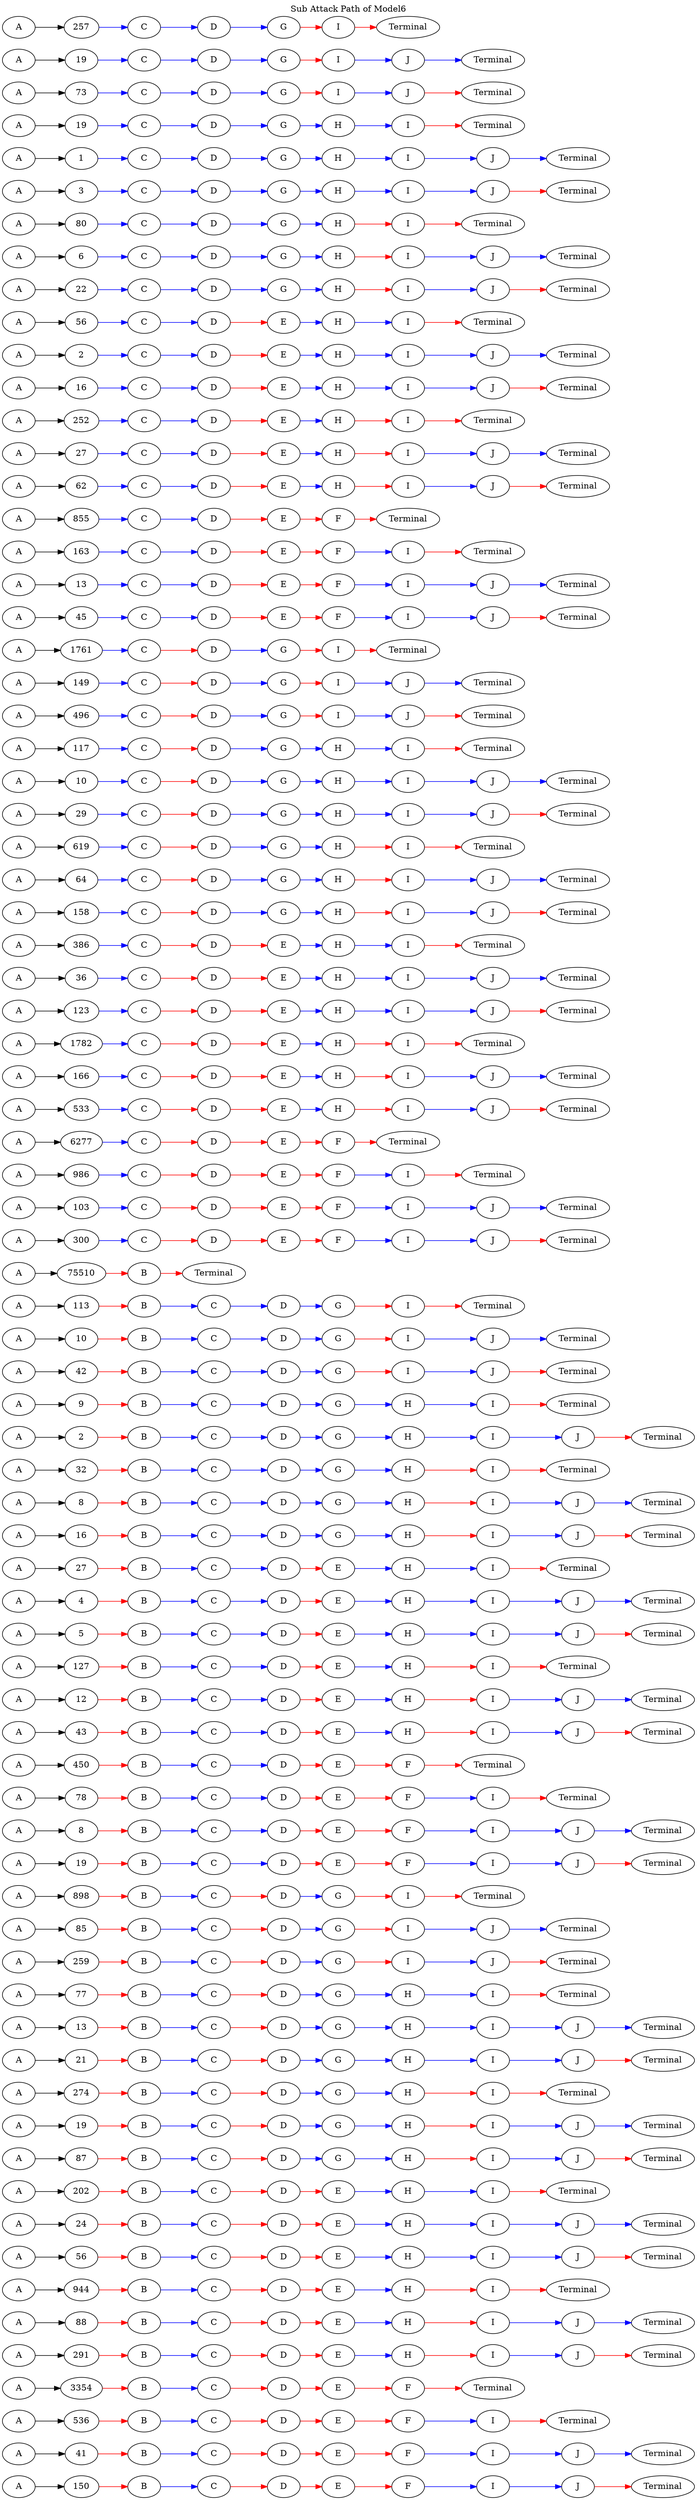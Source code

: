 // Sub Attack Path
digraph SubAttackPathModel {
	graph [label="Sub Attack Path of Model6" labelloc=t rankdir=LR]
	A1 [label=A]
	number_of_attack1 [label=150]
	A1 -> number_of_attack1
	B1 [label=B]
	number_of_attack1 -> B1 [color=red]
	C1 [label=C]
	B1 -> C1 [color=blue]
	D1 [label=D]
	C1 -> D1 [color=red]
	E1 [label=E]
	D1 -> E1 [color=red]
	F1 [label=F]
	E1 -> F1 [color=red]
	I1 [label=I]
	F1 -> I1 [color=blue]
	J1 [label=J]
	I1 -> J1 [color=blue]
	Terminal1 [label=Terminal]
	J1 -> Terminal1 [color=red]
	A2 [label=A]
	number_of_attack2 [label=41]
	A2 -> number_of_attack2
	B2 [label=B]
	number_of_attack2 -> B2 [color=red]
	C2 [label=C]
	B2 -> C2 [color=blue]
	D2 [label=D]
	C2 -> D2 [color=red]
	E2 [label=E]
	D2 -> E2 [color=red]
	F2 [label=F]
	E2 -> F2 [color=red]
	I2 [label=I]
	F2 -> I2 [color=blue]
	J2 [label=J]
	I2 -> J2 [color=blue]
	Terminal2 [label=Terminal]
	J2 -> Terminal2 [color=blue]
	A3 [label=A]
	number_of_attack3 [label=536]
	A3 -> number_of_attack3
	B3 [label=B]
	number_of_attack3 -> B3 [color=red]
	C3 [label=C]
	B3 -> C3 [color=blue]
	D3 [label=D]
	C3 -> D3 [color=red]
	E3 [label=E]
	D3 -> E3 [color=red]
	F3 [label=F]
	E3 -> F3 [color=red]
	I3 [label=I]
	F3 -> I3 [color=blue]
	Terminal3 [label=Terminal]
	I3 -> Terminal3 [color=red]
	A4 [label=A]
	number_of_attack4 [label=3354]
	A4 -> number_of_attack4
	B4 [label=B]
	number_of_attack4 -> B4 [color=red]
	C4 [label=C]
	B4 -> C4 [color=blue]
	D4 [label=D]
	C4 -> D4 [color=red]
	E4 [label=E]
	D4 -> E4 [color=red]
	F4 [label=F]
	E4 -> F4 [color=red]
	Terminal4 [label=Terminal]
	F4 -> Terminal4 [color=red]
	A5 [label=A]
	number_of_attack5 [label=291]
	A5 -> number_of_attack5
	B5 [label=B]
	number_of_attack5 -> B5 [color=red]
	C5 [label=C]
	B5 -> C5 [color=blue]
	D5 [label=D]
	C5 -> D5 [color=red]
	E5 [label=E]
	D5 -> E5 [color=red]
	H5 [label=H]
	E5 -> H5 [color=blue]
	I5 [label=I]
	H5 -> I5 [color=red]
	J5 [label=J]
	I5 -> J5 [color=blue]
	Terminal5 [label=Terminal]
	J5 -> Terminal5 [color=red]
	A6 [label=A]
	number_of_attack6 [label=88]
	A6 -> number_of_attack6
	B6 [label=B]
	number_of_attack6 -> B6 [color=red]
	C6 [label=C]
	B6 -> C6 [color=blue]
	D6 [label=D]
	C6 -> D6 [color=red]
	E6 [label=E]
	D6 -> E6 [color=red]
	H6 [label=H]
	E6 -> H6 [color=blue]
	I6 [label=I]
	H6 -> I6 [color=red]
	J6 [label=J]
	I6 -> J6 [color=blue]
	Terminal6 [label=Terminal]
	J6 -> Terminal6 [color=blue]
	A7 [label=A]
	number_of_attack7 [label=944]
	A7 -> number_of_attack7
	B7 [label=B]
	number_of_attack7 -> B7 [color=red]
	C7 [label=C]
	B7 -> C7 [color=blue]
	D7 [label=D]
	C7 -> D7 [color=red]
	E7 [label=E]
	D7 -> E7 [color=red]
	H7 [label=H]
	E7 -> H7 [color=blue]
	I7 [label=I]
	H7 -> I7 [color=red]
	Terminal7 [label=Terminal]
	I7 -> Terminal7 [color=red]
	A8 [label=A]
	number_of_attack8 [label=56]
	A8 -> number_of_attack8
	B8 [label=B]
	number_of_attack8 -> B8 [color=red]
	C8 [label=C]
	B8 -> C8 [color=blue]
	D8 [label=D]
	C8 -> D8 [color=red]
	E8 [label=E]
	D8 -> E8 [color=red]
	H8 [label=H]
	E8 -> H8 [color=blue]
	I8 [label=I]
	H8 -> I8 [color=blue]
	J8 [label=J]
	I8 -> J8 [color=blue]
	Terminal8 [label=Terminal]
	J8 -> Terminal8 [color=red]
	A9 [label=A]
	number_of_attack9 [label=24]
	A9 -> number_of_attack9
	B9 [label=B]
	number_of_attack9 -> B9 [color=red]
	C9 [label=C]
	B9 -> C9 [color=blue]
	D9 [label=D]
	C9 -> D9 [color=red]
	E9 [label=E]
	D9 -> E9 [color=red]
	H9 [label=H]
	E9 -> H9 [color=blue]
	I9 [label=I]
	H9 -> I9 [color=blue]
	J9 [label=J]
	I9 -> J9 [color=blue]
	Terminal9 [label=Terminal]
	J9 -> Terminal9 [color=blue]
	A10 [label=A]
	number_of_attack10 [label=202]
	A10 -> number_of_attack10
	B10 [label=B]
	number_of_attack10 -> B10 [color=red]
	C10 [label=C]
	B10 -> C10 [color=blue]
	D10 [label=D]
	C10 -> D10 [color=red]
	E10 [label=E]
	D10 -> E10 [color=red]
	H10 [label=H]
	E10 -> H10 [color=blue]
	I10 [label=I]
	H10 -> I10 [color=blue]
	Terminal10 [label=Terminal]
	I10 -> Terminal10 [color=red]
	A11 [label=A]
	number_of_attack11 [label=87]
	A11 -> number_of_attack11
	B11 [label=B]
	number_of_attack11 -> B11 [color=red]
	C11 [label=C]
	B11 -> C11 [color=blue]
	D11 [label=D]
	C11 -> D11 [color=red]
	G11 [label=G]
	D11 -> G11 [color=blue]
	H11 [label=H]
	G11 -> H11 [color=blue]
	I11 [label=I]
	H11 -> I11 [color=red]
	J11 [label=J]
	I11 -> J11 [color=blue]
	Terminal11 [label=Terminal]
	J11 -> Terminal11 [color=red]
	A12 [label=A]
	number_of_attack12 [label=19]
	A12 -> number_of_attack12
	B12 [label=B]
	number_of_attack12 -> B12 [color=red]
	C12 [label=C]
	B12 -> C12 [color=blue]
	D12 [label=D]
	C12 -> D12 [color=red]
	G12 [label=G]
	D12 -> G12 [color=blue]
	H12 [label=H]
	G12 -> H12 [color=blue]
	I12 [label=I]
	H12 -> I12 [color=red]
	J12 [label=J]
	I12 -> J12 [color=blue]
	Terminal12 [label=Terminal]
	J12 -> Terminal12 [color=blue]
	A13 [label=A]
	number_of_attack13 [label=274]
	A13 -> number_of_attack13
	B13 [label=B]
	number_of_attack13 -> B13 [color=red]
	C13 [label=C]
	B13 -> C13 [color=blue]
	D13 [label=D]
	C13 -> D13 [color=red]
	G13 [label=G]
	D13 -> G13 [color=blue]
	H13 [label=H]
	G13 -> H13 [color=blue]
	I13 [label=I]
	H13 -> I13 [color=red]
	Terminal13 [label=Terminal]
	I13 -> Terminal13 [color=red]
	A14 [label=A]
	number_of_attack14 [label=21]
	A14 -> number_of_attack14
	B14 [label=B]
	number_of_attack14 -> B14 [color=red]
	C14 [label=C]
	B14 -> C14 [color=blue]
	D14 [label=D]
	C14 -> D14 [color=red]
	G14 [label=G]
	D14 -> G14 [color=blue]
	H14 [label=H]
	G14 -> H14 [color=blue]
	I14 [label=I]
	H14 -> I14 [color=blue]
	J14 [label=J]
	I14 -> J14 [color=blue]
	Terminal14 [label=Terminal]
	J14 -> Terminal14 [color=red]
	A15 [label=A]
	number_of_attack15 [label=13]
	A15 -> number_of_attack15
	B15 [label=B]
	number_of_attack15 -> B15 [color=red]
	C15 [label=C]
	B15 -> C15 [color=blue]
	D15 [label=D]
	C15 -> D15 [color=red]
	G15 [label=G]
	D15 -> G15 [color=blue]
	H15 [label=H]
	G15 -> H15 [color=blue]
	I15 [label=I]
	H15 -> I15 [color=blue]
	J15 [label=J]
	I15 -> J15 [color=blue]
	Terminal15 [label=Terminal]
	J15 -> Terminal15 [color=blue]
	A16 [label=A]
	number_of_attack16 [label=77]
	A16 -> number_of_attack16
	B16 [label=B]
	number_of_attack16 -> B16 [color=red]
	C16 [label=C]
	B16 -> C16 [color=blue]
	D16 [label=D]
	C16 -> D16 [color=red]
	G16 [label=G]
	D16 -> G16 [color=blue]
	H16 [label=H]
	G16 -> H16 [color=blue]
	I16 [label=I]
	H16 -> I16 [color=blue]
	Terminal16 [label=Terminal]
	I16 -> Terminal16 [color=red]
	A17 [label=A]
	number_of_attack17 [label=259]
	A17 -> number_of_attack17
	B17 [label=B]
	number_of_attack17 -> B17 [color=red]
	C17 [label=C]
	B17 -> C17 [color=blue]
	D17 [label=D]
	C17 -> D17 [color=red]
	G17 [label=G]
	D17 -> G17 [color=blue]
	I17 [label=I]
	G17 -> I17 [color=red]
	J17 [label=J]
	I17 -> J17 [color=blue]
	Terminal17 [label=Terminal]
	J17 -> Terminal17 [color=red]
	A18 [label=A]
	number_of_attack18 [label=85]
	A18 -> number_of_attack18
	B18 [label=B]
	number_of_attack18 -> B18 [color=red]
	C18 [label=C]
	B18 -> C18 [color=blue]
	D18 [label=D]
	C18 -> D18 [color=red]
	G18 [label=G]
	D18 -> G18 [color=blue]
	I18 [label=I]
	G18 -> I18 [color=red]
	J18 [label=J]
	I18 -> J18 [color=blue]
	Terminal18 [label=Terminal]
	J18 -> Terminal18 [color=blue]
	A19 [label=A]
	number_of_attack19 [label=898]
	A19 -> number_of_attack19
	B19 [label=B]
	number_of_attack19 -> B19 [color=red]
	C19 [label=C]
	B19 -> C19 [color=blue]
	D19 [label=D]
	C19 -> D19 [color=red]
	G19 [label=G]
	D19 -> G19 [color=blue]
	I19 [label=I]
	G19 -> I19 [color=red]
	Terminal19 [label=Terminal]
	I19 -> Terminal19 [color=red]
	A20 [label=A]
	number_of_attack20 [label=19]
	A20 -> number_of_attack20
	B20 [label=B]
	number_of_attack20 -> B20 [color=red]
	C20 [label=C]
	B20 -> C20 [color=blue]
	D20 [label=D]
	C20 -> D20 [color=blue]
	E20 [label=E]
	D20 -> E20 [color=red]
	F20 [label=F]
	E20 -> F20 [color=red]
	I20 [label=I]
	F20 -> I20 [color=blue]
	J20 [label=J]
	I20 -> J20 [color=blue]
	Terminal20 [label=Terminal]
	J20 -> Terminal20 [color=red]
	A21 [label=A]
	number_of_attack21 [label=8]
	A21 -> number_of_attack21
	B21 [label=B]
	number_of_attack21 -> B21 [color=red]
	C21 [label=C]
	B21 -> C21 [color=blue]
	D21 [label=D]
	C21 -> D21 [color=blue]
	E21 [label=E]
	D21 -> E21 [color=red]
	F21 [label=F]
	E21 -> F21 [color=red]
	I21 [label=I]
	F21 -> I21 [color=blue]
	J21 [label=J]
	I21 -> J21 [color=blue]
	Terminal21 [label=Terminal]
	J21 -> Terminal21 [color=blue]
	A22 [label=A]
	number_of_attack22 [label=78]
	A22 -> number_of_attack22
	B22 [label=B]
	number_of_attack22 -> B22 [color=red]
	C22 [label=C]
	B22 -> C22 [color=blue]
	D22 [label=D]
	C22 -> D22 [color=blue]
	E22 [label=E]
	D22 -> E22 [color=red]
	F22 [label=F]
	E22 -> F22 [color=red]
	I22 [label=I]
	F22 -> I22 [color=blue]
	Terminal22 [label=Terminal]
	I22 -> Terminal22 [color=red]
	A23 [label=A]
	number_of_attack23 [label=450]
	A23 -> number_of_attack23
	B23 [label=B]
	number_of_attack23 -> B23 [color=red]
	C23 [label=C]
	B23 -> C23 [color=blue]
	D23 [label=D]
	C23 -> D23 [color=blue]
	E23 [label=E]
	D23 -> E23 [color=red]
	F23 [label=F]
	E23 -> F23 [color=red]
	Terminal23 [label=Terminal]
	F23 -> Terminal23 [color=red]
	A24 [label=A]
	number_of_attack24 [label=43]
	A24 -> number_of_attack24
	B24 [label=B]
	number_of_attack24 -> B24 [color=red]
	C24 [label=C]
	B24 -> C24 [color=blue]
	D24 [label=D]
	C24 -> D24 [color=blue]
	E24 [label=E]
	D24 -> E24 [color=red]
	H24 [label=H]
	E24 -> H24 [color=blue]
	I24 [label=I]
	H24 -> I24 [color=red]
	J24 [label=J]
	I24 -> J24 [color=blue]
	Terminal24 [label=Terminal]
	J24 -> Terminal24 [color=red]
	A25 [label=A]
	number_of_attack25 [label=12]
	A25 -> number_of_attack25
	B25 [label=B]
	number_of_attack25 -> B25 [color=red]
	C25 [label=C]
	B25 -> C25 [color=blue]
	D25 [label=D]
	C25 -> D25 [color=blue]
	E25 [label=E]
	D25 -> E25 [color=red]
	H25 [label=H]
	E25 -> H25 [color=blue]
	I25 [label=I]
	H25 -> I25 [color=red]
	J25 [label=J]
	I25 -> J25 [color=blue]
	Terminal25 [label=Terminal]
	J25 -> Terminal25 [color=blue]
	A26 [label=A]
	number_of_attack26 [label=127]
	A26 -> number_of_attack26
	B26 [label=B]
	number_of_attack26 -> B26 [color=red]
	C26 [label=C]
	B26 -> C26 [color=blue]
	D26 [label=D]
	C26 -> D26 [color=blue]
	E26 [label=E]
	D26 -> E26 [color=red]
	H26 [label=H]
	E26 -> H26 [color=blue]
	I26 [label=I]
	H26 -> I26 [color=red]
	Terminal26 [label=Terminal]
	I26 -> Terminal26 [color=red]
	A27 [label=A]
	number_of_attack27 [label=5]
	A27 -> number_of_attack27
	B27 [label=B]
	number_of_attack27 -> B27 [color=red]
	C27 [label=C]
	B27 -> C27 [color=blue]
	D27 [label=D]
	C27 -> D27 [color=blue]
	E27 [label=E]
	D27 -> E27 [color=red]
	H27 [label=H]
	E27 -> H27 [color=blue]
	I27 [label=I]
	H27 -> I27 [color=blue]
	J27 [label=J]
	I27 -> J27 [color=blue]
	Terminal27 [label=Terminal]
	J27 -> Terminal27 [color=red]
	A28 [label=A]
	number_of_attack28 [label=4]
	A28 -> number_of_attack28
	B28 [label=B]
	number_of_attack28 -> B28 [color=red]
	C28 [label=C]
	B28 -> C28 [color=blue]
	D28 [label=D]
	C28 -> D28 [color=blue]
	E28 [label=E]
	D28 -> E28 [color=red]
	H28 [label=H]
	E28 -> H28 [color=blue]
	I28 [label=I]
	H28 -> I28 [color=blue]
	J28 [label=J]
	I28 -> J28 [color=blue]
	Terminal28 [label=Terminal]
	J28 -> Terminal28 [color=blue]
	A29 [label=A]
	number_of_attack29 [label=27]
	A29 -> number_of_attack29
	B29 [label=B]
	number_of_attack29 -> B29 [color=red]
	C29 [label=C]
	B29 -> C29 [color=blue]
	D29 [label=D]
	C29 -> D29 [color=blue]
	E29 [label=E]
	D29 -> E29 [color=red]
	H29 [label=H]
	E29 -> H29 [color=blue]
	I29 [label=I]
	H29 -> I29 [color=blue]
	Terminal29 [label=Terminal]
	I29 -> Terminal29 [color=red]
	A30 [label=A]
	number_of_attack30 [label=16]
	A30 -> number_of_attack30
	B30 [label=B]
	number_of_attack30 -> B30 [color=red]
	C30 [label=C]
	B30 -> C30 [color=blue]
	D30 [label=D]
	C30 -> D30 [color=blue]
	G30 [label=G]
	D30 -> G30 [color=blue]
	H30 [label=H]
	G30 -> H30 [color=blue]
	I30 [label=I]
	H30 -> I30 [color=red]
	J30 [label=J]
	I30 -> J30 [color=blue]
	Terminal30 [label=Terminal]
	J30 -> Terminal30 [color=red]
	A31 [label=A]
	number_of_attack31 [label=8]
	A31 -> number_of_attack31
	B31 [label=B]
	number_of_attack31 -> B31 [color=red]
	C31 [label=C]
	B31 -> C31 [color=blue]
	D31 [label=D]
	C31 -> D31 [color=blue]
	G31 [label=G]
	D31 -> G31 [color=blue]
	H31 [label=H]
	G31 -> H31 [color=blue]
	I31 [label=I]
	H31 -> I31 [color=red]
	J31 [label=J]
	I31 -> J31 [color=blue]
	Terminal31 [label=Terminal]
	J31 -> Terminal31 [color=blue]
	A32 [label=A]
	number_of_attack32 [label=32]
	A32 -> number_of_attack32
	B32 [label=B]
	number_of_attack32 -> B32 [color=red]
	C32 [label=C]
	B32 -> C32 [color=blue]
	D32 [label=D]
	C32 -> D32 [color=blue]
	G32 [label=G]
	D32 -> G32 [color=blue]
	H32 [label=H]
	G32 -> H32 [color=blue]
	I32 [label=I]
	H32 -> I32 [color=red]
	Terminal32 [label=Terminal]
	I32 -> Terminal32 [color=red]
	A33 [label=A]
	number_of_attack33 [label=2]
	A33 -> number_of_attack33
	B33 [label=B]
	number_of_attack33 -> B33 [color=red]
	C33 [label=C]
	B33 -> C33 [color=blue]
	D33 [label=D]
	C33 -> D33 [color=blue]
	G33 [label=G]
	D33 -> G33 [color=blue]
	H33 [label=H]
	G33 -> H33 [color=blue]
	I33 [label=I]
	H33 -> I33 [color=blue]
	J33 [label=J]
	I33 -> J33 [color=blue]
	Terminal33 [label=Terminal]
	J33 -> Terminal33 [color=red]
	A34 [label=A]
	number_of_attack34 [label=9]
	A34 -> number_of_attack34
	B34 [label=B]
	number_of_attack34 -> B34 [color=red]
	C34 [label=C]
	B34 -> C34 [color=blue]
	D34 [label=D]
	C34 -> D34 [color=blue]
	G34 [label=G]
	D34 -> G34 [color=blue]
	H34 [label=H]
	G34 -> H34 [color=blue]
	I34 [label=I]
	H34 -> I34 [color=blue]
	Terminal34 [label=Terminal]
	I34 -> Terminal34 [color=red]
	A35 [label=A]
	number_of_attack35 [label=42]
	A35 -> number_of_attack35
	B35 [label=B]
	number_of_attack35 -> B35 [color=red]
	C35 [label=C]
	B35 -> C35 [color=blue]
	D35 [label=D]
	C35 -> D35 [color=blue]
	G35 [label=G]
	D35 -> G35 [color=blue]
	I35 [label=I]
	G35 -> I35 [color=red]
	J35 [label=J]
	I35 -> J35 [color=blue]
	Terminal35 [label=Terminal]
	J35 -> Terminal35 [color=red]
	A36 [label=A]
	number_of_attack36 [label=10]
	A36 -> number_of_attack36
	B36 [label=B]
	number_of_attack36 -> B36 [color=red]
	C36 [label=C]
	B36 -> C36 [color=blue]
	D36 [label=D]
	C36 -> D36 [color=blue]
	G36 [label=G]
	D36 -> G36 [color=blue]
	I36 [label=I]
	G36 -> I36 [color=red]
	J36 [label=J]
	I36 -> J36 [color=blue]
	Terminal36 [label=Terminal]
	J36 -> Terminal36 [color=blue]
	A37 [label=A]
	number_of_attack37 [label=113]
	A37 -> number_of_attack37
	B37 [label=B]
	number_of_attack37 -> B37 [color=red]
	C37 [label=C]
	B37 -> C37 [color=blue]
	D37 [label=D]
	C37 -> D37 [color=blue]
	G37 [label=G]
	D37 -> G37 [color=blue]
	I37 [label=I]
	G37 -> I37 [color=red]
	Terminal37 [label=Terminal]
	I37 -> Terminal37 [color=red]
	A38 [label=A]
	number_of_attack38 [label=75510]
	A38 -> number_of_attack38
	B38 [label=B]
	number_of_attack38 -> B38 [color=red]
	Terminal38 [label=Terminal]
	B38 -> Terminal38 [color=red]
	A39 [label=A]
	number_of_attack39 [label=300]
	A39 -> number_of_attack39
	C39 [label=C]
	number_of_attack39 -> C39 [color=blue]
	D39 [label=D]
	C39 -> D39 [color=red]
	E39 [label=E]
	D39 -> E39 [color=red]
	F39 [label=F]
	E39 -> F39 [color=red]
	I39 [label=I]
	F39 -> I39 [color=blue]
	J39 [label=J]
	I39 -> J39 [color=blue]
	Terminal39 [label=Terminal]
	J39 -> Terminal39 [color=red]
	A40 [label=A]
	number_of_attack40 [label=103]
	A40 -> number_of_attack40
	C40 [label=C]
	number_of_attack40 -> C40 [color=blue]
	D40 [label=D]
	C40 -> D40 [color=red]
	E40 [label=E]
	D40 -> E40 [color=red]
	F40 [label=F]
	E40 -> F40 [color=red]
	I40 [label=I]
	F40 -> I40 [color=blue]
	J40 [label=J]
	I40 -> J40 [color=blue]
	Terminal40 [label=Terminal]
	J40 -> Terminal40 [color=blue]
	A41 [label=A]
	number_of_attack41 [label=986]
	A41 -> number_of_attack41
	C41 [label=C]
	number_of_attack41 -> C41 [color=blue]
	D41 [label=D]
	C41 -> D41 [color=red]
	E41 [label=E]
	D41 -> E41 [color=red]
	F41 [label=F]
	E41 -> F41 [color=red]
	I41 [label=I]
	F41 -> I41 [color=blue]
	Terminal41 [label=Terminal]
	I41 -> Terminal41 [color=red]
	A42 [label=A]
	number_of_attack42 [label=6277]
	A42 -> number_of_attack42
	C42 [label=C]
	number_of_attack42 -> C42 [color=blue]
	D42 [label=D]
	C42 -> D42 [color=red]
	E42 [label=E]
	D42 -> E42 [color=red]
	F42 [label=F]
	E42 -> F42 [color=red]
	Terminal42 [label=Terminal]
	F42 -> Terminal42 [color=red]
	A43 [label=A]
	number_of_attack43 [label=533]
	A43 -> number_of_attack43
	C43 [label=C]
	number_of_attack43 -> C43 [color=blue]
	D43 [label=D]
	C43 -> D43 [color=red]
	E43 [label=E]
	D43 -> E43 [color=red]
	H43 [label=H]
	E43 -> H43 [color=blue]
	I43 [label=I]
	H43 -> I43 [color=red]
	J43 [label=J]
	I43 -> J43 [color=blue]
	Terminal43 [label=Terminal]
	J43 -> Terminal43 [color=red]
	A44 [label=A]
	number_of_attack44 [label=166]
	A44 -> number_of_attack44
	C44 [label=C]
	number_of_attack44 -> C44 [color=blue]
	D44 [label=D]
	C44 -> D44 [color=red]
	E44 [label=E]
	D44 -> E44 [color=red]
	H44 [label=H]
	E44 -> H44 [color=blue]
	I44 [label=I]
	H44 -> I44 [color=red]
	J44 [label=J]
	I44 -> J44 [color=blue]
	Terminal44 [label=Terminal]
	J44 -> Terminal44 [color=blue]
	A45 [label=A]
	number_of_attack45 [label=1782]
	A45 -> number_of_attack45
	C45 [label=C]
	number_of_attack45 -> C45 [color=blue]
	D45 [label=D]
	C45 -> D45 [color=red]
	E45 [label=E]
	D45 -> E45 [color=red]
	H45 [label=H]
	E45 -> H45 [color=blue]
	I45 [label=I]
	H45 -> I45 [color=red]
	Terminal45 [label=Terminal]
	I45 -> Terminal45 [color=red]
	A46 [label=A]
	number_of_attack46 [label=123]
	A46 -> number_of_attack46
	C46 [label=C]
	number_of_attack46 -> C46 [color=blue]
	D46 [label=D]
	C46 -> D46 [color=red]
	E46 [label=E]
	D46 -> E46 [color=red]
	H46 [label=H]
	E46 -> H46 [color=blue]
	I46 [label=I]
	H46 -> I46 [color=blue]
	J46 [label=J]
	I46 -> J46 [color=blue]
	Terminal46 [label=Terminal]
	J46 -> Terminal46 [color=red]
	A47 [label=A]
	number_of_attack47 [label=36]
	A47 -> number_of_attack47
	C47 [label=C]
	number_of_attack47 -> C47 [color=blue]
	D47 [label=D]
	C47 -> D47 [color=red]
	E47 [label=E]
	D47 -> E47 [color=red]
	H47 [label=H]
	E47 -> H47 [color=blue]
	I47 [label=I]
	H47 -> I47 [color=blue]
	J47 [label=J]
	I47 -> J47 [color=blue]
	Terminal47 [label=Terminal]
	J47 -> Terminal47 [color=blue]
	A48 [label=A]
	number_of_attack48 [label=386]
	A48 -> number_of_attack48
	C48 [label=C]
	number_of_attack48 -> C48 [color=blue]
	D48 [label=D]
	C48 -> D48 [color=red]
	E48 [label=E]
	D48 -> E48 [color=red]
	H48 [label=H]
	E48 -> H48 [color=blue]
	I48 [label=I]
	H48 -> I48 [color=blue]
	Terminal48 [label=Terminal]
	I48 -> Terminal48 [color=red]
	A49 [label=A]
	number_of_attack49 [label=158]
	A49 -> number_of_attack49
	C49 [label=C]
	number_of_attack49 -> C49 [color=blue]
	D49 [label=D]
	C49 -> D49 [color=red]
	G49 [label=G]
	D49 -> G49 [color=blue]
	H49 [label=H]
	G49 -> H49 [color=blue]
	I49 [label=I]
	H49 -> I49 [color=red]
	J49 [label=J]
	I49 -> J49 [color=blue]
	Terminal49 [label=Terminal]
	J49 -> Terminal49 [color=red]
	A50 [label=A]
	number_of_attack50 [label=64]
	A50 -> number_of_attack50
	C50 [label=C]
	number_of_attack50 -> C50 [color=blue]
	D50 [label=D]
	C50 -> D50 [color=red]
	G50 [label=G]
	D50 -> G50 [color=blue]
	H50 [label=H]
	G50 -> H50 [color=blue]
	I50 [label=I]
	H50 -> I50 [color=red]
	J50 [label=J]
	I50 -> J50 [color=blue]
	Terminal50 [label=Terminal]
	J50 -> Terminal50 [color=blue]
	A51 [label=A]
	number_of_attack51 [label=619]
	A51 -> number_of_attack51
	C51 [label=C]
	number_of_attack51 -> C51 [color=blue]
	D51 [label=D]
	C51 -> D51 [color=red]
	G51 [label=G]
	D51 -> G51 [color=blue]
	H51 [label=H]
	G51 -> H51 [color=blue]
	I51 [label=I]
	H51 -> I51 [color=red]
	Terminal51 [label=Terminal]
	I51 -> Terminal51 [color=red]
	A52 [label=A]
	number_of_attack52 [label=29]
	A52 -> number_of_attack52
	C52 [label=C]
	number_of_attack52 -> C52 [color=blue]
	D52 [label=D]
	C52 -> D52 [color=red]
	G52 [label=G]
	D52 -> G52 [color=blue]
	H52 [label=H]
	G52 -> H52 [color=blue]
	I52 [label=I]
	H52 -> I52 [color=blue]
	J52 [label=J]
	I52 -> J52 [color=blue]
	Terminal52 [label=Terminal]
	J52 -> Terminal52 [color=red]
	A53 [label=A]
	number_of_attack53 [label=10]
	A53 -> number_of_attack53
	C53 [label=C]
	number_of_attack53 -> C53 [color=blue]
	D53 [label=D]
	C53 -> D53 [color=red]
	G53 [label=G]
	D53 -> G53 [color=blue]
	H53 [label=H]
	G53 -> H53 [color=blue]
	I53 [label=I]
	H53 -> I53 [color=blue]
	J53 [label=J]
	I53 -> J53 [color=blue]
	Terminal53 [label=Terminal]
	J53 -> Terminal53 [color=blue]
	A54 [label=A]
	number_of_attack54 [label=117]
	A54 -> number_of_attack54
	C54 [label=C]
	number_of_attack54 -> C54 [color=blue]
	D54 [label=D]
	C54 -> D54 [color=red]
	G54 [label=G]
	D54 -> G54 [color=blue]
	H54 [label=H]
	G54 -> H54 [color=blue]
	I54 [label=I]
	H54 -> I54 [color=blue]
	Terminal54 [label=Terminal]
	I54 -> Terminal54 [color=red]
	A55 [label=A]
	number_of_attack55 [label=496]
	A55 -> number_of_attack55
	C55 [label=C]
	number_of_attack55 -> C55 [color=blue]
	D55 [label=D]
	C55 -> D55 [color=red]
	G55 [label=G]
	D55 -> G55 [color=blue]
	I55 [label=I]
	G55 -> I55 [color=red]
	J55 [label=J]
	I55 -> J55 [color=blue]
	Terminal55 [label=Terminal]
	J55 -> Terminal55 [color=red]
	A56 [label=A]
	number_of_attack56 [label=149]
	A56 -> number_of_attack56
	C56 [label=C]
	number_of_attack56 -> C56 [color=blue]
	D56 [label=D]
	C56 -> D56 [color=red]
	G56 [label=G]
	D56 -> G56 [color=blue]
	I56 [label=I]
	G56 -> I56 [color=red]
	J56 [label=J]
	I56 -> J56 [color=blue]
	Terminal56 [label=Terminal]
	J56 -> Terminal56 [color=blue]
	A57 [label=A]
	number_of_attack57 [label=1761]
	A57 -> number_of_attack57
	C57 [label=C]
	number_of_attack57 -> C57 [color=blue]
	D57 [label=D]
	C57 -> D57 [color=red]
	G57 [label=G]
	D57 -> G57 [color=blue]
	I57 [label=I]
	G57 -> I57 [color=red]
	Terminal57 [label=Terminal]
	I57 -> Terminal57 [color=red]
	A58 [label=A]
	number_of_attack58 [label=45]
	A58 -> number_of_attack58
	C58 [label=C]
	number_of_attack58 -> C58 [color=blue]
	D58 [label=D]
	C58 -> D58 [color=blue]
	E58 [label=E]
	D58 -> E58 [color=red]
	F58 [label=F]
	E58 -> F58 [color=red]
	I58 [label=I]
	F58 -> I58 [color=blue]
	J58 [label=J]
	I58 -> J58 [color=blue]
	Terminal58 [label=Terminal]
	J58 -> Terminal58 [color=red]
	A59 [label=A]
	number_of_attack59 [label=13]
	A59 -> number_of_attack59
	C59 [label=C]
	number_of_attack59 -> C59 [color=blue]
	D59 [label=D]
	C59 -> D59 [color=blue]
	E59 [label=E]
	D59 -> E59 [color=red]
	F59 [label=F]
	E59 -> F59 [color=red]
	I59 [label=I]
	F59 -> I59 [color=blue]
	J59 [label=J]
	I59 -> J59 [color=blue]
	Terminal59 [label=Terminal]
	J59 -> Terminal59 [color=blue]
	A60 [label=A]
	number_of_attack60 [label=163]
	A60 -> number_of_attack60
	C60 [label=C]
	number_of_attack60 -> C60 [color=blue]
	D60 [label=D]
	C60 -> D60 [color=blue]
	E60 [label=E]
	D60 -> E60 [color=red]
	F60 [label=F]
	E60 -> F60 [color=red]
	I60 [label=I]
	F60 -> I60 [color=blue]
	Terminal60 [label=Terminal]
	I60 -> Terminal60 [color=red]
	A61 [label=A]
	number_of_attack61 [label=855]
	A61 -> number_of_attack61
	C61 [label=C]
	number_of_attack61 -> C61 [color=blue]
	D61 [label=D]
	C61 -> D61 [color=blue]
	E61 [label=E]
	D61 -> E61 [color=red]
	F61 [label=F]
	E61 -> F61 [color=red]
	Terminal61 [label=Terminal]
	F61 -> Terminal61 [color=red]
	A62 [label=A]
	number_of_attack62 [label=62]
	A62 -> number_of_attack62
	C62 [label=C]
	number_of_attack62 -> C62 [color=blue]
	D62 [label=D]
	C62 -> D62 [color=blue]
	E62 [label=E]
	D62 -> E62 [color=red]
	H62 [label=H]
	E62 -> H62 [color=blue]
	I62 [label=I]
	H62 -> I62 [color=red]
	J62 [label=J]
	I62 -> J62 [color=blue]
	Terminal62 [label=Terminal]
	J62 -> Terminal62 [color=red]
	A63 [label=A]
	number_of_attack63 [label=27]
	A63 -> number_of_attack63
	C63 [label=C]
	number_of_attack63 -> C63 [color=blue]
	D63 [label=D]
	C63 -> D63 [color=blue]
	E63 [label=E]
	D63 -> E63 [color=red]
	H63 [label=H]
	E63 -> H63 [color=blue]
	I63 [label=I]
	H63 -> I63 [color=red]
	J63 [label=J]
	I63 -> J63 [color=blue]
	Terminal63 [label=Terminal]
	J63 -> Terminal63 [color=blue]
	A64 [label=A]
	number_of_attack64 [label=252]
	A64 -> number_of_attack64
	C64 [label=C]
	number_of_attack64 -> C64 [color=blue]
	D64 [label=D]
	C64 -> D64 [color=blue]
	E64 [label=E]
	D64 -> E64 [color=red]
	H64 [label=H]
	E64 -> H64 [color=blue]
	I64 [label=I]
	H64 -> I64 [color=red]
	Terminal64 [label=Terminal]
	I64 -> Terminal64 [color=red]
	A65 [label=A]
	number_of_attack65 [label=16]
	A65 -> number_of_attack65
	C65 [label=C]
	number_of_attack65 -> C65 [color=blue]
	D65 [label=D]
	C65 -> D65 [color=blue]
	E65 [label=E]
	D65 -> E65 [color=red]
	H65 [label=H]
	E65 -> H65 [color=blue]
	I65 [label=I]
	H65 -> I65 [color=blue]
	J65 [label=J]
	I65 -> J65 [color=blue]
	Terminal65 [label=Terminal]
	J65 -> Terminal65 [color=red]
	A66 [label=A]
	number_of_attack66 [label=2]
	A66 -> number_of_attack66
	C66 [label=C]
	number_of_attack66 -> C66 [color=blue]
	D66 [label=D]
	C66 -> D66 [color=blue]
	E66 [label=E]
	D66 -> E66 [color=red]
	H66 [label=H]
	E66 -> H66 [color=blue]
	I66 [label=I]
	H66 -> I66 [color=blue]
	J66 [label=J]
	I66 -> J66 [color=blue]
	Terminal66 [label=Terminal]
	J66 -> Terminal66 [color=blue]
	A67 [label=A]
	number_of_attack67 [label=56]
	A67 -> number_of_attack67
	C67 [label=C]
	number_of_attack67 -> C67 [color=blue]
	D67 [label=D]
	C67 -> D67 [color=blue]
	E67 [label=E]
	D67 -> E67 [color=red]
	H67 [label=H]
	E67 -> H67 [color=blue]
	I67 [label=I]
	H67 -> I67 [color=blue]
	Terminal67 [label=Terminal]
	I67 -> Terminal67 [color=red]
	A68 [label=A]
	number_of_attack68 [label=22]
	A68 -> number_of_attack68
	C68 [label=C]
	number_of_attack68 -> C68 [color=blue]
	D68 [label=D]
	C68 -> D68 [color=blue]
	G68 [label=G]
	D68 -> G68 [color=blue]
	H68 [label=H]
	G68 -> H68 [color=blue]
	I68 [label=I]
	H68 -> I68 [color=red]
	J68 [label=J]
	I68 -> J68 [color=blue]
	Terminal68 [label=Terminal]
	J68 -> Terminal68 [color=red]
	A69 [label=A]
	number_of_attack69 [label=6]
	A69 -> number_of_attack69
	C69 [label=C]
	number_of_attack69 -> C69 [color=blue]
	D69 [label=D]
	C69 -> D69 [color=blue]
	G69 [label=G]
	D69 -> G69 [color=blue]
	H69 [label=H]
	G69 -> H69 [color=blue]
	I69 [label=I]
	H69 -> I69 [color=red]
	J69 [label=J]
	I69 -> J69 [color=blue]
	Terminal69 [label=Terminal]
	J69 -> Terminal69 [color=blue]
	A70 [label=A]
	number_of_attack70 [label=80]
	A70 -> number_of_attack70
	C70 [label=C]
	number_of_attack70 -> C70 [color=blue]
	D70 [label=D]
	C70 -> D70 [color=blue]
	G70 [label=G]
	D70 -> G70 [color=blue]
	H70 [label=H]
	G70 -> H70 [color=blue]
	I70 [label=I]
	H70 -> I70 [color=red]
	Terminal70 [label=Terminal]
	I70 -> Terminal70 [color=red]
	A71 [label=A]
	number_of_attack71 [label=3]
	A71 -> number_of_attack71
	C71 [label=C]
	number_of_attack71 -> C71 [color=blue]
	D71 [label=D]
	C71 -> D71 [color=blue]
	G71 [label=G]
	D71 -> G71 [color=blue]
	H71 [label=H]
	G71 -> H71 [color=blue]
	I71 [label=I]
	H71 -> I71 [color=blue]
	J71 [label=J]
	I71 -> J71 [color=blue]
	Terminal71 [label=Terminal]
	J71 -> Terminal71 [color=red]
	A72 [label=A]
	number_of_attack72 [label=1]
	A72 -> number_of_attack72
	C72 [label=C]
	number_of_attack72 -> C72 [color=blue]
	D72 [label=D]
	C72 -> D72 [color=blue]
	G72 [label=G]
	D72 -> G72 [color=blue]
	H72 [label=H]
	G72 -> H72 [color=blue]
	I72 [label=I]
	H72 -> I72 [color=blue]
	J72 [label=J]
	I72 -> J72 [color=blue]
	Terminal72 [label=Terminal]
	J72 -> Terminal72 [color=blue]
	A73 [label=A]
	number_of_attack73 [label=19]
	A73 -> number_of_attack73
	C73 [label=C]
	number_of_attack73 -> C73 [color=blue]
	D73 [label=D]
	C73 -> D73 [color=blue]
	G73 [label=G]
	D73 -> G73 [color=blue]
	H73 [label=H]
	G73 -> H73 [color=blue]
	I73 [label=I]
	H73 -> I73 [color=blue]
	Terminal73 [label=Terminal]
	I73 -> Terminal73 [color=red]
	A74 [label=A]
	number_of_attack74 [label=73]
	A74 -> number_of_attack74
	C74 [label=C]
	number_of_attack74 -> C74 [color=blue]
	D74 [label=D]
	C74 -> D74 [color=blue]
	G74 [label=G]
	D74 -> G74 [color=blue]
	I74 [label=I]
	G74 -> I74 [color=red]
	J74 [label=J]
	I74 -> J74 [color=blue]
	Terminal74 [label=Terminal]
	J74 -> Terminal74 [color=red]
	A75 [label=A]
	number_of_attack75 [label=19]
	A75 -> number_of_attack75
	C75 [label=C]
	number_of_attack75 -> C75 [color=blue]
	D75 [label=D]
	C75 -> D75 [color=blue]
	G75 [label=G]
	D75 -> G75 [color=blue]
	I75 [label=I]
	G75 -> I75 [color=red]
	J75 [label=J]
	I75 -> J75 [color=blue]
	Terminal75 [label=Terminal]
	J75 -> Terminal75 [color=blue]
	A76 [label=A]
	number_of_attack76 [label=257]
	A76 -> number_of_attack76
	C76 [label=C]
	number_of_attack76 -> C76 [color=blue]
	D76 [label=D]
	C76 -> D76 [color=blue]
	G76 [label=G]
	D76 -> G76 [color=blue]
	I76 [label=I]
	G76 -> I76 [color=red]
	Terminal76 [label=Terminal]
	I76 -> Terminal76 [color=red]
}
